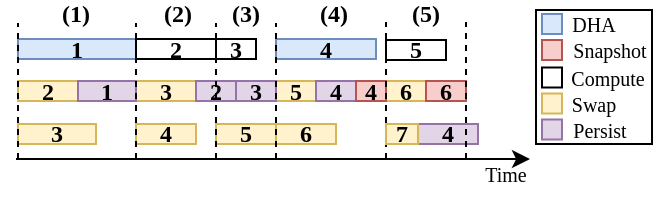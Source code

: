 <mxfile version="24.7.1" type="github">
  <diagram name="第 1 页" id="6jmwY03XSO3npQRhQJKJ">
    <mxGraphModel dx="810" dy="458" grid="1" gridSize="10" guides="1" tooltips="1" connect="1" arrows="1" fold="1" page="1" pageScale="1" pageWidth="827" pageHeight="1169" math="0" shadow="0">
      <root>
        <mxCell id="0" />
        <mxCell id="1" parent="0" />
        <mxCell id="NZZuno2mVVYI2pTD-jRh-1" value="" style="rounded=0;whiteSpace=wrap;html=1;" parent="1" vertex="1">
          <mxGeometry x="440" y="114" width="58" height="67" as="geometry" />
        </mxCell>
        <mxCell id="5TXTgct5jN2t5OzSRrQ--1" value="1" style="whiteSpace=wrap;fillColor=#dae8fc;fontSize=12;fillStyle=auto;strokeWidth=1;strokeColor=#6c8ebf;fontFamily=Times New Roman;fontStyle=1;spacing=0;" parent="1" vertex="1">
          <mxGeometry x="181" y="128.5" width="59" height="10" as="geometry" />
        </mxCell>
        <mxCell id="5TXTgct5jN2t5OzSRrQ--5" value="2" style="whiteSpace=wrap;fillColor=#fff2cc;fontSize=12;fontFamily=Times New Roman;fontStyle=1;strokeColor=#d6b656;spacing=0;" parent="1" vertex="1">
          <mxGeometry x="181" y="149.5" width="30" height="10" as="geometry" />
        </mxCell>
        <mxCell id="5TXTgct5jN2t5OzSRrQ--21" value="" style="whiteSpace=wrap;html=1;aspect=fixed;fillColor=#f8cecc;fontFamily=Times New Roman;strokeColor=#b85450;" parent="1" vertex="1">
          <mxGeometry x="443" y="129" width="10" height="10" as="geometry" />
        </mxCell>
        <mxCell id="5TXTgct5jN2t5OzSRrQ--26" value="&lt;span style=&quot;font-size: 10px;&quot;&gt;Snapshot&lt;/span&gt;" style="text;html=1;align=center;verticalAlign=middle;whiteSpace=wrap;rounded=0;fontFamily=Times New Roman;" parent="1" vertex="1">
          <mxGeometry x="457" y="129" width="40" height="10" as="geometry" />
        </mxCell>
        <mxCell id="5TXTgct5jN2t5OzSRrQ--33" value="" style="whiteSpace=wrap;html=1;aspect=fixed;fillColor=#dae8fc;strokeColor=#6c8ebf;fontFamily=Times New Roman;" parent="1" vertex="1">
          <mxGeometry x="443" y="116" width="10" height="10" as="geometry" />
        </mxCell>
        <mxCell id="5TXTgct5jN2t5OzSRrQ--34" value="&lt;font style=&quot;font-size: 10px;&quot;&gt;DHA&lt;/font&gt;" style="text;html=1;align=center;verticalAlign=middle;whiteSpace=wrap;rounded=0;fontFamily=Times New Roman;" parent="1" vertex="1">
          <mxGeometry x="459" y="116" width="20" height="10" as="geometry" />
        </mxCell>
        <mxCell id="tGl6n2Ff8LUNgd3iXF76-1" value="" style="endArrow=classic;html=1;rounded=0;" parent="1" edge="1">
          <mxGeometry width="50" height="50" relative="1" as="geometry">
            <mxPoint x="180" y="188.5" as="sourcePoint" />
            <mxPoint x="437" y="188.54" as="targetPoint" />
          </mxGeometry>
        </mxCell>
        <mxCell id="tGl6n2Ff8LUNgd3iXF76-2" value="&lt;p style=&quot;line-height: 100%;&quot;&gt;&lt;font style=&quot;font-size: 10px;&quot;&gt;Time&lt;/font&gt;&lt;/p&gt;" style="text;html=1;align=center;verticalAlign=middle;whiteSpace=wrap;rounded=0;fontFamily=Times New Roman;" parent="1" vertex="1">
          <mxGeometry x="400" y="190.75" width="50" height="10" as="geometry" />
        </mxCell>
        <mxCell id="tGl6n2Ff8LUNgd3iXF76-3" value="" style="whiteSpace=wrap;html=1;aspect=fixed;fontFamily=Times New Roman;" parent="1" vertex="1">
          <mxGeometry x="443" y="142.75" width="10" height="10" as="geometry" />
        </mxCell>
        <mxCell id="tGl6n2Ff8LUNgd3iXF76-4" value="" style="whiteSpace=wrap;html=1;aspect=fixed;fillColor=#fff2cc;fontFamily=Times New Roman;strokeColor=#d6b656;" parent="1" vertex="1">
          <mxGeometry x="443" y="155.75" width="10" height="10" as="geometry" />
        </mxCell>
        <mxCell id="tGl6n2Ff8LUNgd3iXF76-5" value="" style="whiteSpace=wrap;html=1;aspect=fixed;fillColor=#e1d5e7;fontFamily=Times New Roman;strokeColor=#9673a6;" parent="1" vertex="1">
          <mxGeometry x="443" y="168.75" width="10" height="10" as="geometry" />
        </mxCell>
        <mxCell id="tGl6n2Ff8LUNgd3iXF76-6" value="&lt;font style=&quot;font-size: 10px;&quot;&gt;Compute&lt;/font&gt;" style="text;html=1;align=center;verticalAlign=middle;whiteSpace=wrap;rounded=0;fontFamily=Times New Roman;" parent="1" vertex="1">
          <mxGeometry x="456" y="142.75" width="40" height="10" as="geometry" />
        </mxCell>
        <mxCell id="tGl6n2Ff8LUNgd3iXF76-7" value="&lt;font style=&quot;font-size: 10px;&quot;&gt;Swap&lt;/font&gt;" style="text;html=1;align=center;verticalAlign=middle;whiteSpace=wrap;rounded=0;fontFamily=Times New Roman;" parent="1" vertex="1">
          <mxGeometry x="459" y="155.75" width="20" height="10" as="geometry" />
        </mxCell>
        <mxCell id="tGl6n2Ff8LUNgd3iXF76-8" value="&lt;font style=&quot;font-size: 10px;&quot;&gt;Persist&lt;/font&gt;" style="text;html=1;align=center;verticalAlign=middle;whiteSpace=wrap;rounded=0;fontFamily=Times New Roman;" parent="1" vertex="1">
          <mxGeometry x="457" y="168.75" width="30" height="10" as="geometry" />
        </mxCell>
        <mxCell id="k_p_c449IPIrR9TNC1ot-1" value="2" style="whiteSpace=wrap;fontSize=12;fontFamily=Times New Roman;fontStyle=1;spacing=0;" parent="1" vertex="1">
          <mxGeometry x="240" y="128.5" width="40" height="10" as="geometry" />
        </mxCell>
        <mxCell id="k_p_c449IPIrR9TNC1ot-3" value="3" style="whiteSpace=wrap;fillColor=#fff2cc;fontSize=12;fontFamily=Times New Roman;fontStyle=1;strokeColor=#d6b656;spacing=0;" parent="1" vertex="1">
          <mxGeometry x="240" y="149.5" width="30" height="10" as="geometry" />
        </mxCell>
        <mxCell id="k_p_c449IPIrR9TNC1ot-5" value="3" style="whiteSpace=wrap;fontSize=12;fontFamily=Times New Roman;fontStyle=1;spacing=0;" parent="1" vertex="1">
          <mxGeometry x="280" y="128.5" width="20" height="10" as="geometry" />
        </mxCell>
        <mxCell id="k_p_c449IPIrR9TNC1ot-6" value="2" style="whiteSpace=wrap;fillColor=#e1d5e7;fontSize=12;fontFamily=Times New Roman;fontStyle=1;strokeColor=#9673a6;spacing=0;" parent="1" vertex="1">
          <mxGeometry x="270" y="149.5" width="20" height="10" as="geometry" />
        </mxCell>
        <mxCell id="k_p_c449IPIrR9TNC1ot-21" value="4" style="whiteSpace=wrap;fillColor=#dae8fc;fontSize=12;fontFamily=Times New Roman;fontStyle=1;strokeColor=#6c8ebf;spacing=0;" parent="1" vertex="1">
          <mxGeometry x="310" y="128.5" width="50" height="10" as="geometry" />
        </mxCell>
        <mxCell id="k_p_c449IPIrR9TNC1ot-23" value="5" style="whiteSpace=wrap;fillColor=#fff2cc;fontSize=12;fontFamily=Times New Roman;fontStyle=1;strokeColor=#d6b656;spacing=0;" parent="1" vertex="1">
          <mxGeometry x="310" y="149.5" width="20" height="10" as="geometry" />
        </mxCell>
        <mxCell id="k_p_c449IPIrR9TNC1ot-24" value="4" style="whiteSpace=wrap;fillColor=#e1d5e7;fontSize=12;fontFamily=Times New Roman;fontStyle=1;strokeColor=#9673a6;spacing=0;" parent="1" vertex="1">
          <mxGeometry x="330" y="149.5" width="20" height="10" as="geometry" />
        </mxCell>
        <mxCell id="k_p_c449IPIrR9TNC1ot-28" value="5" style="whiteSpace=wrap;fontSize=12;fontFamily=Times New Roman;fontStyle=1;spacing=0;" parent="1" vertex="1">
          <mxGeometry x="365" y="129" width="30" height="10" as="geometry" />
        </mxCell>
        <mxCell id="k_p_c449IPIrR9TNC1ot-29" value="6" style="whiteSpace=wrap;fillColor=#fff2cc;fontSize=12;fontFamily=Times New Roman;fontStyle=1;strokeColor=#d6b656;spacing=0;" parent="1" vertex="1">
          <mxGeometry x="365" y="149.5" width="20" height="10" as="geometry" />
        </mxCell>
        <mxCell id="k_p_c449IPIrR9TNC1ot-56" value="1" style="whiteSpace=wrap;fillColor=#e1d5e7;fontSize=12;fontFamily=Times New Roman;fontStyle=1;strokeColor=#9673a6;spacing=0;" parent="1" vertex="1">
          <mxGeometry x="211" y="149.5" width="29" height="10" as="geometry" />
        </mxCell>
        <mxCell id="k_p_c449IPIrR9TNC1ot-57" value="&lt;font face=&quot;Times New Roman&quot;&gt;&lt;b&gt;(1)&lt;/b&gt;&lt;/font&gt;" style="text;html=1;align=center;verticalAlign=middle;whiteSpace=wrap;rounded=0;" parent="1" vertex="1">
          <mxGeometry x="201" y="110" width="18" height="12" as="geometry" />
        </mxCell>
        <mxCell id="k_p_c449IPIrR9TNC1ot-58" value="&lt;font face=&quot;Times New Roman&quot;&gt;&lt;b&gt;(2)&lt;/b&gt;&lt;/font&gt;" style="text;html=1;align=center;verticalAlign=middle;whiteSpace=wrap;rounded=0;" parent="1" vertex="1">
          <mxGeometry x="252" y="110" width="18" height="12" as="geometry" />
        </mxCell>
        <mxCell id="k_p_c449IPIrR9TNC1ot-59" value="&lt;font face=&quot;Times New Roman&quot;&gt;&lt;b&gt;(3)&lt;/b&gt;&lt;/font&gt;" style="text;html=1;align=center;verticalAlign=middle;whiteSpace=wrap;rounded=0;" parent="1" vertex="1">
          <mxGeometry x="286" y="110" width="18" height="12" as="geometry" />
        </mxCell>
        <mxCell id="JmgV9OkEJws0of2wmjdb-1" value="3" style="whiteSpace=wrap;fontSize=12;fontFamily=Times New Roman;fontStyle=1;spacing=0;fillColor=#e1d5e7;strokeColor=#9673a6;" parent="1" vertex="1">
          <mxGeometry x="290" y="149.5" width="20" height="10" as="geometry" />
        </mxCell>
        <mxCell id="JmgV9OkEJws0of2wmjdb-3" value="4" style="whiteSpace=wrap;fillColor=#f8cecc;fontSize=12;fontFamily=Times New Roman;fontStyle=1;strokeColor=#b85450;spacing=0;" parent="1" vertex="1">
          <mxGeometry x="350" y="149.5" width="15" height="10" as="geometry" />
        </mxCell>
        <mxCell id="JmgV9OkEJws0of2wmjdb-4" value="&lt;font face=&quot;Times New Roman&quot;&gt;&lt;b&gt;(4)&lt;/b&gt;&lt;/font&gt;" style="text;html=1;align=center;verticalAlign=middle;whiteSpace=wrap;rounded=0;" parent="1" vertex="1">
          <mxGeometry x="330" y="110" width="18" height="12" as="geometry" />
        </mxCell>
        <mxCell id="JmgV9OkEJws0of2wmjdb-5" value="3" style="whiteSpace=wrap;fillColor=#fff2cc;fontSize=12;fontFamily=Times New Roman;fontStyle=1;strokeColor=#d6b656;spacing=0;" parent="1" vertex="1">
          <mxGeometry x="181" y="171" width="39" height="10" as="geometry" />
        </mxCell>
        <mxCell id="JmgV9OkEJws0of2wmjdb-6" value="4" style="whiteSpace=wrap;fillColor=#fff2cc;fontSize=12;fontFamily=Times New Roman;fontStyle=1;strokeColor=#d6b656;spacing=0;" parent="1" vertex="1">
          <mxGeometry x="240" y="171" width="30" height="10" as="geometry" />
        </mxCell>
        <mxCell id="JmgV9OkEJws0of2wmjdb-7" value="5" style="whiteSpace=wrap;fillColor=#fff2cc;fontSize=12;fontFamily=Times New Roman;fontStyle=1;strokeColor=#d6b656;spacing=0;" parent="1" vertex="1">
          <mxGeometry x="280" y="171" width="30" height="10" as="geometry" />
        </mxCell>
        <mxCell id="JmgV9OkEJws0of2wmjdb-8" value="6" style="whiteSpace=wrap;fillColor=#fff2cc;fontSize=12;fontFamily=Times New Roman;fontStyle=1;strokeColor=#d6b656;spacing=0;" parent="1" vertex="1">
          <mxGeometry x="310" y="171" width="30" height="10" as="geometry" />
        </mxCell>
        <mxCell id="JmgV9OkEJws0of2wmjdb-9" value="4" style="whiteSpace=wrap;fillColor=#e1d5e7;fontSize=12;fontFamily=Times New Roman;fontStyle=1;strokeColor=#9673a6;spacing=0;" parent="1" vertex="1">
          <mxGeometry x="381" y="171" width="30" height="10" as="geometry" />
        </mxCell>
        <mxCell id="JmgV9OkEJws0of2wmjdb-11" value="6" style="whiteSpace=wrap;fillColor=#f8cecc;fontSize=12;fontFamily=Times New Roman;fontStyle=1;strokeColor=#b85450;spacing=0;" parent="1" vertex="1">
          <mxGeometry x="385" y="149.5" width="20" height="10" as="geometry" />
        </mxCell>
        <mxCell id="JmgV9OkEJws0of2wmjdb-12" value="&lt;font face=&quot;Times New Roman&quot;&gt;&lt;b&gt;(5)&lt;/b&gt;&lt;/font&gt;" style="text;html=1;align=center;verticalAlign=middle;whiteSpace=wrap;rounded=0;" parent="1" vertex="1">
          <mxGeometry x="376" y="110" width="18" height="12" as="geometry" />
        </mxCell>
        <mxCell id="tGl6n2Ff8LUNgd3iXF76-17" value="" style="endArrow=none;html=1;rounded=0;dashed=1;" parent="1" edge="1">
          <mxGeometry width="50" height="50" relative="1" as="geometry">
            <mxPoint x="181" y="188.5" as="sourcePoint" />
            <mxPoint x="181" y="120.5" as="targetPoint" />
          </mxGeometry>
        </mxCell>
        <mxCell id="k_p_c449IPIrR9TNC1ot-12" value="" style="endArrow=none;html=1;rounded=0;dashed=1;" parent="1" edge="1">
          <mxGeometry width="50" height="50" relative="1" as="geometry">
            <mxPoint x="240" y="188.5" as="sourcePoint" />
            <mxPoint x="240" y="120.5" as="targetPoint" />
          </mxGeometry>
        </mxCell>
        <mxCell id="k_p_c449IPIrR9TNC1ot-26" value="" style="endArrow=none;html=1;rounded=0;dashed=1;" parent="1" edge="1">
          <mxGeometry width="50" height="50" relative="1" as="geometry">
            <mxPoint x="280" y="188.5" as="sourcePoint" />
            <mxPoint x="280" y="120.5" as="targetPoint" />
          </mxGeometry>
        </mxCell>
        <mxCell id="k_p_c449IPIrR9TNC1ot-13" value="" style="endArrow=none;html=1;rounded=0;dashed=1;" parent="1" edge="1">
          <mxGeometry width="50" height="50" relative="1" as="geometry">
            <mxPoint x="310" y="188.5" as="sourcePoint" />
            <mxPoint x="310" y="120.5" as="targetPoint" />
          </mxGeometry>
        </mxCell>
        <mxCell id="k_p_c449IPIrR9TNC1ot-31" value="" style="endArrow=none;html=1;rounded=0;dashed=1;" parent="1" edge="1">
          <mxGeometry width="50" height="50" relative="1" as="geometry">
            <mxPoint x="365" y="188.5" as="sourcePoint" />
            <mxPoint x="365" y="120" as="targetPoint" />
          </mxGeometry>
        </mxCell>
        <mxCell id="JmgV9OkEJws0of2wmjdb-10" value="" style="endArrow=none;html=1;rounded=0;dashed=1;" parent="1" edge="1">
          <mxGeometry width="50" height="50" relative="1" as="geometry">
            <mxPoint x="405" y="188.5" as="sourcePoint" />
            <mxPoint x="405" y="120" as="targetPoint" />
          </mxGeometry>
        </mxCell>
        <mxCell id="kMsjNc0w3buNKzK590mM-1" value="7" style="whiteSpace=wrap;fillColor=#fff2cc;fontSize=12;fontFamily=Times New Roman;fontStyle=1;strokeColor=#d6b656;spacing=0;" vertex="1" parent="1">
          <mxGeometry x="365" y="171" width="16" height="10" as="geometry" />
        </mxCell>
      </root>
    </mxGraphModel>
  </diagram>
</mxfile>
